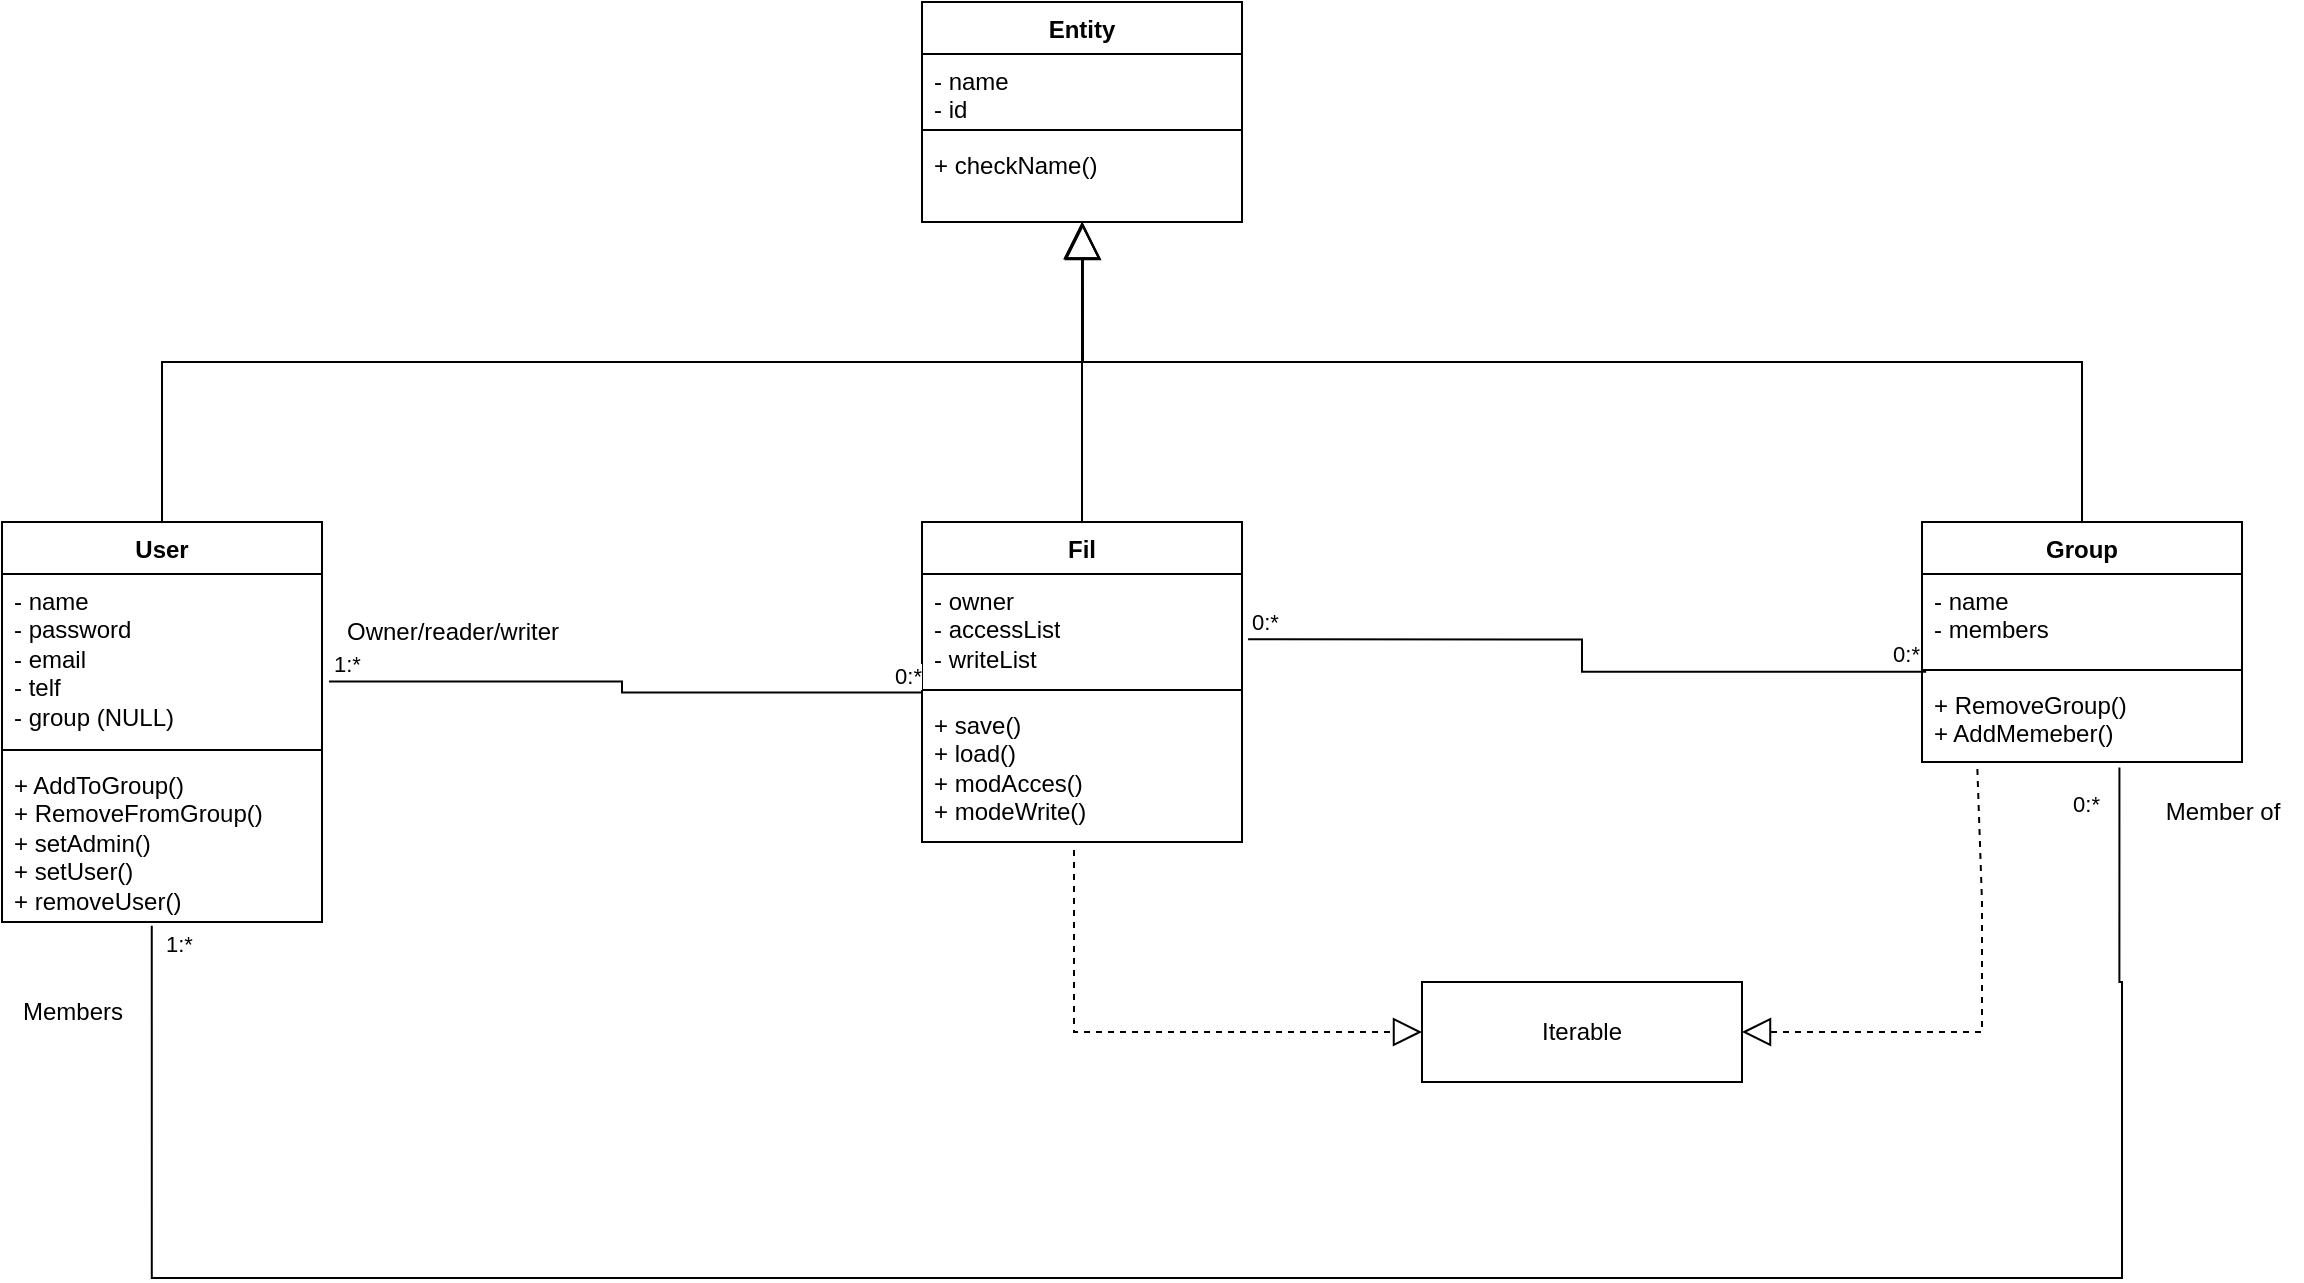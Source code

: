 <mxfile version="26.1.0">
  <diagram name="Page-1" id="uLL9sOTnXRIl6Rn2kyyE">
    <mxGraphModel dx="695" dy="585" grid="1" gridSize="10" guides="1" tooltips="1" connect="1" arrows="1" fold="1" page="1" pageScale="1" pageWidth="827" pageHeight="1169" math="0" shadow="0">
      <root>
        <mxCell id="0" />
        <mxCell id="1" parent="0" />
        <mxCell id="dzeTEu0PkWcUFkNuyqWI-26" value="Iterable" style="html=1;whiteSpace=wrap;" parent="1" vertex="1">
          <mxGeometry x="1610" y="630" width="160" height="50" as="geometry" />
        </mxCell>
        <mxCell id="-5Kmns4xUv4okFQ7YdN8-11" value="User" style="swimlane;fontStyle=1;align=center;verticalAlign=top;childLayout=stackLayout;horizontal=1;startSize=26;horizontalStack=0;resizeParent=1;resizeParentMax=0;resizeLast=0;collapsible=1;marginBottom=0;whiteSpace=wrap;html=1;" parent="1" vertex="1">
          <mxGeometry x="900" y="400" width="160" height="200" as="geometry" />
        </mxCell>
        <mxCell id="-5Kmns4xUv4okFQ7YdN8-12" value="- name&amp;nbsp;&lt;div&gt;- password&lt;/div&gt;&lt;div&gt;- email&lt;/div&gt;&lt;div&gt;- telf&lt;/div&gt;&lt;div&gt;- group (NULL)&lt;/div&gt;" style="text;strokeColor=none;fillColor=none;align=left;verticalAlign=top;spacingLeft=4;spacingRight=4;overflow=hidden;rotatable=0;points=[[0,0.5],[1,0.5]];portConstraint=eastwest;whiteSpace=wrap;html=1;" parent="-5Kmns4xUv4okFQ7YdN8-11" vertex="1">
          <mxGeometry y="26" width="160" height="84" as="geometry" />
        </mxCell>
        <mxCell id="-5Kmns4xUv4okFQ7YdN8-13" value="" style="line;strokeWidth=1;fillColor=none;align=left;verticalAlign=middle;spacingTop=-1;spacingLeft=3;spacingRight=3;rotatable=0;labelPosition=right;points=[];portConstraint=eastwest;strokeColor=inherit;" parent="-5Kmns4xUv4okFQ7YdN8-11" vertex="1">
          <mxGeometry y="110" width="160" height="8" as="geometry" />
        </mxCell>
        <mxCell id="-5Kmns4xUv4okFQ7YdN8-14" value="+ AddToGroup()&lt;div&gt;+ RemoveFromGroup()&lt;/div&gt;&lt;div&gt;+ setAdmin()&lt;/div&gt;&lt;div&gt;+ setUser()&lt;/div&gt;&lt;div&gt;&lt;span style=&quot;background-color: transparent; color: light-dark(rgb(0, 0, 0), rgb(255, 255, 255));&quot;&gt;+ removeUser()&lt;/span&gt;&lt;/div&gt;&lt;div&gt;&lt;br&gt;&lt;/div&gt;" style="text;strokeColor=none;fillColor=none;align=left;verticalAlign=top;spacingLeft=4;spacingRight=4;overflow=hidden;rotatable=0;points=[[0,0.5],[1,0.5]];portConstraint=eastwest;whiteSpace=wrap;html=1;" parent="-5Kmns4xUv4okFQ7YdN8-11" vertex="1">
          <mxGeometry y="118" width="160" height="82" as="geometry" />
        </mxCell>
        <mxCell id="-5Kmns4xUv4okFQ7YdN8-15" value="Group" style="swimlane;fontStyle=1;align=center;verticalAlign=top;childLayout=stackLayout;horizontal=1;startSize=26;horizontalStack=0;resizeParent=1;resizeParentMax=0;resizeLast=0;collapsible=1;marginBottom=0;whiteSpace=wrap;html=1;" parent="1" vertex="1">
          <mxGeometry x="1860" y="400" width="160" height="120" as="geometry" />
        </mxCell>
        <mxCell id="-5Kmns4xUv4okFQ7YdN8-16" value="- name&amp;nbsp;&lt;div&gt;- members&lt;/div&gt;" style="text;strokeColor=none;fillColor=none;align=left;verticalAlign=top;spacingLeft=4;spacingRight=4;overflow=hidden;rotatable=0;points=[[0,0.5],[1,0.5]];portConstraint=eastwest;whiteSpace=wrap;html=1;" parent="-5Kmns4xUv4okFQ7YdN8-15" vertex="1">
          <mxGeometry y="26" width="160" height="44" as="geometry" />
        </mxCell>
        <mxCell id="-5Kmns4xUv4okFQ7YdN8-17" value="" style="line;strokeWidth=1;fillColor=none;align=left;verticalAlign=middle;spacingTop=-1;spacingLeft=3;spacingRight=3;rotatable=0;labelPosition=right;points=[];portConstraint=eastwest;strokeColor=inherit;" parent="-5Kmns4xUv4okFQ7YdN8-15" vertex="1">
          <mxGeometry y="70" width="160" height="8" as="geometry" />
        </mxCell>
        <mxCell id="-5Kmns4xUv4okFQ7YdN8-18" value="+ RemoveGroup()&amp;nbsp;&lt;div&gt;+ AddMemeber()&lt;/div&gt;" style="text;strokeColor=none;fillColor=none;align=left;verticalAlign=top;spacingLeft=4;spacingRight=4;overflow=hidden;rotatable=0;points=[[0,0.5],[1,0.5]];portConstraint=eastwest;whiteSpace=wrap;html=1;" parent="-5Kmns4xUv4okFQ7YdN8-15" vertex="1">
          <mxGeometry y="78" width="160" height="42" as="geometry" />
        </mxCell>
        <mxCell id="-5Kmns4xUv4okFQ7YdN8-19" value="Fil" style="swimlane;fontStyle=1;align=center;verticalAlign=top;childLayout=stackLayout;horizontal=1;startSize=26;horizontalStack=0;resizeParent=1;resizeParentMax=0;resizeLast=0;collapsible=1;marginBottom=0;whiteSpace=wrap;html=1;" parent="1" vertex="1">
          <mxGeometry x="1360" y="400" width="160" height="160" as="geometry" />
        </mxCell>
        <mxCell id="-5Kmns4xUv4okFQ7YdN8-20" value="&lt;div&gt;- owner&lt;br&gt;&lt;div&gt;- accessList&lt;/div&gt;&lt;div&gt;- writeList&lt;/div&gt;&lt;/div&gt;" style="text;strokeColor=none;fillColor=none;align=left;verticalAlign=top;spacingLeft=4;spacingRight=4;overflow=hidden;rotatable=0;points=[[0,0.5],[1,0.5]];portConstraint=eastwest;whiteSpace=wrap;html=1;" parent="-5Kmns4xUv4okFQ7YdN8-19" vertex="1">
          <mxGeometry y="26" width="160" height="54" as="geometry" />
        </mxCell>
        <mxCell id="-5Kmns4xUv4okFQ7YdN8-21" value="" style="line;strokeWidth=1;fillColor=none;align=left;verticalAlign=middle;spacingTop=-1;spacingLeft=3;spacingRight=3;rotatable=0;labelPosition=right;points=[];portConstraint=eastwest;strokeColor=inherit;" parent="-5Kmns4xUv4okFQ7YdN8-19" vertex="1">
          <mxGeometry y="80" width="160" height="8" as="geometry" />
        </mxCell>
        <mxCell id="-5Kmns4xUv4okFQ7YdN8-22" value="+ save()&lt;div&gt;+ load()&lt;/div&gt;&lt;div&gt;+ modAcces()&lt;/div&gt;&lt;div&gt;+ modeWrite()&lt;/div&gt;" style="text;strokeColor=none;fillColor=none;align=left;verticalAlign=top;spacingLeft=4;spacingRight=4;overflow=hidden;rotatable=0;points=[[0,0.5],[1,0.5]];portConstraint=eastwest;whiteSpace=wrap;html=1;" parent="-5Kmns4xUv4okFQ7YdN8-19" vertex="1">
          <mxGeometry y="88" width="160" height="72" as="geometry" />
        </mxCell>
        <mxCell id="-5Kmns4xUv4okFQ7YdN8-34" value="" style="endArrow=block;endSize=16;endFill=0;html=1;rounded=0;exitX=0.5;exitY=0;exitDx=0;exitDy=0;edgeStyle=orthogonalEdgeStyle;entryX=0.503;entryY=1.012;entryDx=0;entryDy=0;entryPerimeter=0;" parent="1" source="-5Kmns4xUv4okFQ7YdN8-11" target="-5Kmns4xUv4okFQ7YdN8-41" edge="1">
          <mxGeometry width="160" relative="1" as="geometry">
            <mxPoint x="1160.0" y="373" as="sourcePoint" />
            <mxPoint x="1320" y="255" as="targetPoint" />
            <Array as="points">
              <mxPoint x="980" y="320" />
              <mxPoint x="1441" y="320" />
            </Array>
          </mxGeometry>
        </mxCell>
        <mxCell id="-5Kmns4xUv4okFQ7YdN8-38" value="Entity" style="swimlane;fontStyle=1;align=center;verticalAlign=top;childLayout=stackLayout;horizontal=1;startSize=26;horizontalStack=0;resizeParent=1;resizeParentMax=0;resizeLast=0;collapsible=1;marginBottom=0;whiteSpace=wrap;html=1;" parent="1" vertex="1">
          <mxGeometry x="1360" y="140" width="160" height="110" as="geometry" />
        </mxCell>
        <mxCell id="-5Kmns4xUv4okFQ7YdN8-39" value="- name&amp;nbsp;&lt;div&gt;- id&lt;/div&gt;" style="text;strokeColor=none;fillColor=none;align=left;verticalAlign=top;spacingLeft=4;spacingRight=4;overflow=hidden;rotatable=0;points=[[0,0.5],[1,0.5]];portConstraint=eastwest;whiteSpace=wrap;html=1;" parent="-5Kmns4xUv4okFQ7YdN8-38" vertex="1">
          <mxGeometry y="26" width="160" height="34" as="geometry" />
        </mxCell>
        <mxCell id="-5Kmns4xUv4okFQ7YdN8-40" value="" style="line;strokeWidth=1;fillColor=none;align=left;verticalAlign=middle;spacingTop=-1;spacingLeft=3;spacingRight=3;rotatable=0;labelPosition=right;points=[];portConstraint=eastwest;strokeColor=inherit;" parent="-5Kmns4xUv4okFQ7YdN8-38" vertex="1">
          <mxGeometry y="60" width="160" height="8" as="geometry" />
        </mxCell>
        <mxCell id="-5Kmns4xUv4okFQ7YdN8-41" value="+ checkName()" style="text;strokeColor=none;fillColor=none;align=left;verticalAlign=top;spacingLeft=4;spacingRight=4;overflow=hidden;rotatable=0;points=[[0,0.5],[1,0.5]];portConstraint=eastwest;whiteSpace=wrap;html=1;" parent="-5Kmns4xUv4okFQ7YdN8-38" vertex="1">
          <mxGeometry y="68" width="160" height="42" as="geometry" />
        </mxCell>
        <mxCell id="-5Kmns4xUv4okFQ7YdN8-42" value="" style="endArrow=block;endSize=16;endFill=0;html=1;rounded=0;exitX=0.5;exitY=0;exitDx=0;exitDy=0;edgeStyle=orthogonalEdgeStyle;" parent="1" source="-5Kmns4xUv4okFQ7YdN8-15" target="-5Kmns4xUv4okFQ7YdN8-41" edge="1">
          <mxGeometry width="160" relative="1" as="geometry">
            <mxPoint x="1510" y="294" as="sourcePoint" />
            <mxPoint x="1764" y="125" as="targetPoint" />
            <Array as="points">
              <mxPoint x="1940" y="320" />
              <mxPoint x="1440" y="320" />
            </Array>
          </mxGeometry>
        </mxCell>
        <mxCell id="-5Kmns4xUv4okFQ7YdN8-45" value="" style="endArrow=block;endSize=16;endFill=0;html=1;rounded=0;exitX=0.5;exitY=0;exitDx=0;exitDy=0;" parent="1" source="-5Kmns4xUv4okFQ7YdN8-19" target="-5Kmns4xUv4okFQ7YdN8-41" edge="1">
          <mxGeometry width="160" relative="1" as="geometry">
            <mxPoint x="1390" y="370" as="sourcePoint" />
            <mxPoint x="1550" y="370" as="targetPoint" />
          </mxGeometry>
        </mxCell>
        <mxCell id="-5Kmns4xUv4okFQ7YdN8-47" value="" style="endArrow=none;html=1;edgeStyle=orthogonalEdgeStyle;rounded=0;exitX=1.022;exitY=0.64;exitDx=0;exitDy=0;exitPerimeter=0;entryX=0;entryY=-0.039;entryDx=0;entryDy=0;entryPerimeter=0;" parent="1" source="-5Kmns4xUv4okFQ7YdN8-12" target="-5Kmns4xUv4okFQ7YdN8-22" edge="1">
          <mxGeometry relative="1" as="geometry">
            <mxPoint x="1100" y="479.5" as="sourcePoint" />
            <mxPoint x="1260" y="479.5" as="targetPoint" />
          </mxGeometry>
        </mxCell>
        <mxCell id="-5Kmns4xUv4okFQ7YdN8-48" value="1:*" style="edgeLabel;resizable=0;html=1;align=left;verticalAlign=bottom;" parent="-5Kmns4xUv4okFQ7YdN8-47" connectable="0" vertex="1">
          <mxGeometry x="-1" relative="1" as="geometry" />
        </mxCell>
        <mxCell id="-5Kmns4xUv4okFQ7YdN8-49" value="0:*" style="edgeLabel;resizable=0;html=1;align=right;verticalAlign=bottom;" parent="-5Kmns4xUv4okFQ7YdN8-47" connectable="0" vertex="1">
          <mxGeometry x="1" relative="1" as="geometry" />
        </mxCell>
        <mxCell id="-5Kmns4xUv4okFQ7YdN8-50" value="" style="endArrow=none;html=1;edgeStyle=orthogonalEdgeStyle;rounded=0;exitX=1.019;exitY=0.605;exitDx=0;exitDy=0;exitPerimeter=0;entryX=0.013;entryY=-0.074;entryDx=0;entryDy=0;entryPerimeter=0;" parent="1" source="-5Kmns4xUv4okFQ7YdN8-20" target="-5Kmns4xUv4okFQ7YdN8-18" edge="1">
          <mxGeometry relative="1" as="geometry">
            <mxPoint x="1540" y="475" as="sourcePoint" />
            <mxPoint x="1836" y="480" as="targetPoint" />
          </mxGeometry>
        </mxCell>
        <mxCell id="-5Kmns4xUv4okFQ7YdN8-51" value="0:*" style="edgeLabel;resizable=0;html=1;align=left;verticalAlign=bottom;" parent="-5Kmns4xUv4okFQ7YdN8-50" connectable="0" vertex="1">
          <mxGeometry x="-1" relative="1" as="geometry" />
        </mxCell>
        <mxCell id="-5Kmns4xUv4okFQ7YdN8-52" value="0:*" style="edgeLabel;resizable=0;html=1;align=right;verticalAlign=bottom;" parent="-5Kmns4xUv4okFQ7YdN8-50" connectable="0" vertex="1">
          <mxGeometry x="1" relative="1" as="geometry">
            <mxPoint x="-2" as="offset" />
          </mxGeometry>
        </mxCell>
        <mxCell id="-5Kmns4xUv4okFQ7YdN8-54" value="Owner/reader/writer" style="text;html=1;align=center;verticalAlign=middle;resizable=0;points=[];autosize=1;strokeColor=none;fillColor=none;" parent="1" vertex="1">
          <mxGeometry x="1060" y="440" width="130" height="30" as="geometry" />
        </mxCell>
        <mxCell id="-5Kmns4xUv4okFQ7YdN8-56" value="" style="endArrow=none;html=1;edgeStyle=orthogonalEdgeStyle;rounded=0;exitX=0.468;exitY=1.023;exitDx=0;exitDy=0;exitPerimeter=0;entryX=0.617;entryY=1.065;entryDx=0;entryDy=0;entryPerimeter=0;" parent="1" source="-5Kmns4xUv4okFQ7YdN8-14" target="-5Kmns4xUv4okFQ7YdN8-18" edge="1">
          <mxGeometry relative="1" as="geometry">
            <mxPoint x="1130.02" y="700" as="sourcePoint" />
            <mxPoint x="1940" y="630" as="targetPoint" />
            <Array as="points">
              <mxPoint x="975" y="778" />
              <mxPoint x="1960" y="778" />
              <mxPoint x="1960" y="630" />
              <mxPoint x="1959" y="630" />
            </Array>
          </mxGeometry>
        </mxCell>
        <mxCell id="-5Kmns4xUv4okFQ7YdN8-57" value="1:*" style="edgeLabel;resizable=0;html=1;align=left;verticalAlign=bottom;" parent="-5Kmns4xUv4okFQ7YdN8-56" connectable="0" vertex="1">
          <mxGeometry x="-1" relative="1" as="geometry">
            <mxPoint x="5" y="18" as="offset" />
          </mxGeometry>
        </mxCell>
        <mxCell id="-5Kmns4xUv4okFQ7YdN8-58" value="0:*" style="edgeLabel;resizable=0;html=1;align=right;verticalAlign=bottom;" parent="-5Kmns4xUv4okFQ7YdN8-56" connectable="0" vertex="1">
          <mxGeometry x="1" relative="1" as="geometry">
            <mxPoint x="-9" y="27" as="offset" />
          </mxGeometry>
        </mxCell>
        <mxCell id="-5Kmns4xUv4okFQ7YdN8-59" value="" style="endArrow=block;dashed=1;endFill=0;endSize=12;html=1;rounded=0;entryX=0;entryY=0.5;entryDx=0;entryDy=0;" parent="1" target="dzeTEu0PkWcUFkNuyqWI-26" edge="1">
          <mxGeometry width="160" relative="1" as="geometry">
            <mxPoint x="1436" y="564" as="sourcePoint" />
            <mxPoint x="1560" y="660" as="targetPoint" />
            <Array as="points">
              <mxPoint x="1436" y="610" />
              <mxPoint x="1436" y="655" />
            </Array>
          </mxGeometry>
        </mxCell>
        <mxCell id="-5Kmns4xUv4okFQ7YdN8-60" value="" style="endArrow=block;dashed=1;endFill=0;endSize=12;html=1;rounded=0;exitX=0.173;exitY=1.084;exitDx=0;exitDy=0;exitPerimeter=0;entryX=1;entryY=0.5;entryDx=0;entryDy=0;" parent="1" source="-5Kmns4xUv4okFQ7YdN8-18" target="dzeTEu0PkWcUFkNuyqWI-26" edge="1">
          <mxGeometry width="160" relative="1" as="geometry">
            <mxPoint x="1700" y="590" as="sourcePoint" />
            <mxPoint x="1860" y="590" as="targetPoint" />
            <Array as="points">
              <mxPoint x="1890" y="590" />
              <mxPoint x="1890" y="655" />
              <mxPoint x="1830" y="655" />
            </Array>
          </mxGeometry>
        </mxCell>
        <mxCell id="-5Kmns4xUv4okFQ7YdN8-61" value="Member of" style="text;html=1;align=center;verticalAlign=middle;resizable=0;points=[];autosize=1;strokeColor=none;fillColor=none;" parent="1" vertex="1">
          <mxGeometry x="1970" y="530" width="80" height="30" as="geometry" />
        </mxCell>
        <mxCell id="-5Kmns4xUv4okFQ7YdN8-62" value="Members" style="text;html=1;align=center;verticalAlign=middle;resizable=0;points=[];autosize=1;strokeColor=none;fillColor=none;" parent="1" vertex="1">
          <mxGeometry x="900" y="630" width="70" height="30" as="geometry" />
        </mxCell>
      </root>
    </mxGraphModel>
  </diagram>
</mxfile>
